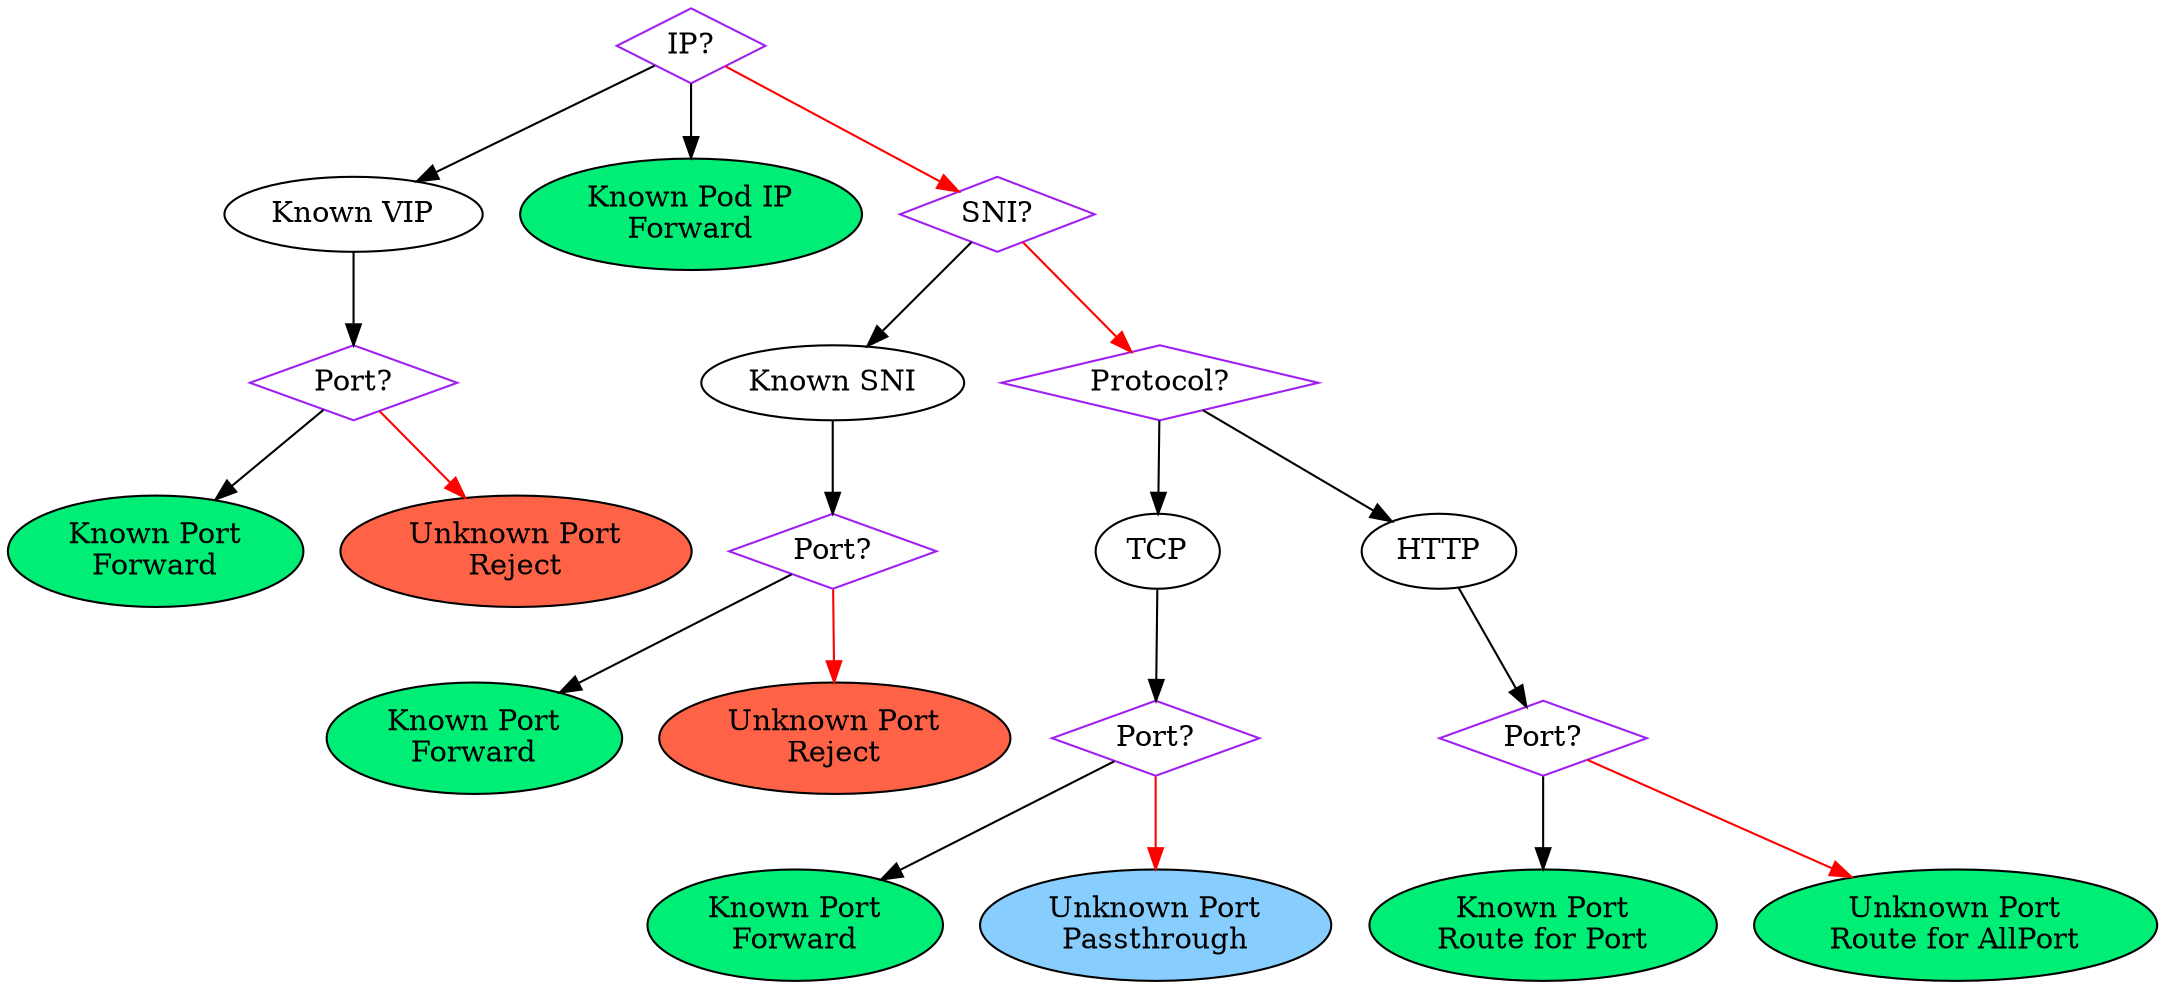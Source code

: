 digraph {
    "IP?" [shape=diamond,color=purple]
    "IP?" -> "Known VIP"
        # Known VIP. Need to check ports first
        "vipport?" [shape=diamond,color=purple,label="Port?"]
            "Known VIP" -> "vipport?"
            # This is a known port on a known VIP. Send to the cluster for this VIP+Port.
            "vipknownport" [label="Known Port\nForward",style=filled,fillcolor="springgreen2"]
            "vipport?" -> "vipknownport"

            # Know VIP, unknown port. Reject
            "vipdone" [label="Unknown Port\nReject",style=filled,fillcolor="tomato"]
            "vipport?" -> "vipdone" [color="red"]
    "IP?" -> "Known Pod IP"
        # Known Pod IP: Forward to pod directly. We do not do HTTP processing
        # TODO: headless service special cases
        "Known Pod IP" [label="Known Pod IP\nForward",style=filled,fillcolor="springgreen2"]

    "IP?" -> "SNI?" [color=red]


    "SNI?" [shape=diamond,color=purple]
    "SNI?" -> "Known SNI"
        "sniport?" [shape=diamond,color=purple,label="Port?"]
            "Known SNI" -> "sniport?"
            # This is a known port on a known VIP. Send to the cluster for this VIP+Port.
            "sniknownport" [label="Known Port\nForward",style=filled,fillcolor="springgreen2"]
            "sniport?" -> "sniknownport"

            # Know VIP, unknown port. Reject
            "snidone" [label="Unknown Port\nReject",style=filled,fillcolor="tomato"]
            "sniport?" -> "snidone" [color="red"]
    "SNI?" -> "Protocol?" [color=red]


    "Protocol?"  [shape=diamond,color=purple]
    "Protocol?" -> TCP
        "tcpport?" [shape=diamond,color=purple,label="Port?"]
        TCP -> "tcpport?"
        # This is a known port on TCP. Note we already filterd out known VIP/pods; so this is a ServiceEntry with no VIP
        "tcpknownport" [label="Known Port\nForward",style=filled,fillcolor="springgreen2"]
        "tcpport?" -> "tcpknownport"

        # Know tcp, unknown port. Reject
        "tcpdone" [label="Unknown Port\nPassthrough",style=filled,fillcolor="skyblue1"]
        "tcpport?" -> "tcpdone" [color="red"]

    "Protocol?" -> HTTP
    HTTP -> "httpport?"
        "httpport?" [shape=diamond,color=purple,label="Port?"]
        "httpport?" -> "httpknown"
        "httpknown" [label="Known Port\nRoute for Port",style=filled,fillcolor="springgreen2"]
        "httpport?" -> "httpunknown" [color=red]
        "httpunknown" [label="Unknown Port\nRoute for AllPort",style=filled,fillcolor="springgreen2"]
}
